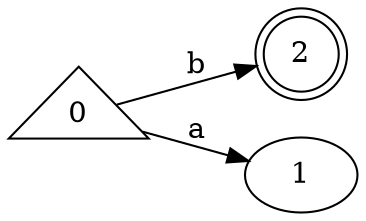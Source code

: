 digraph {
	graph [rankdir=LR]
	0 [shape=triangle]
	2 [shape=doublecircle]
	0 -> 1 [label=a]
	0 -> 2 [label=b]
}
